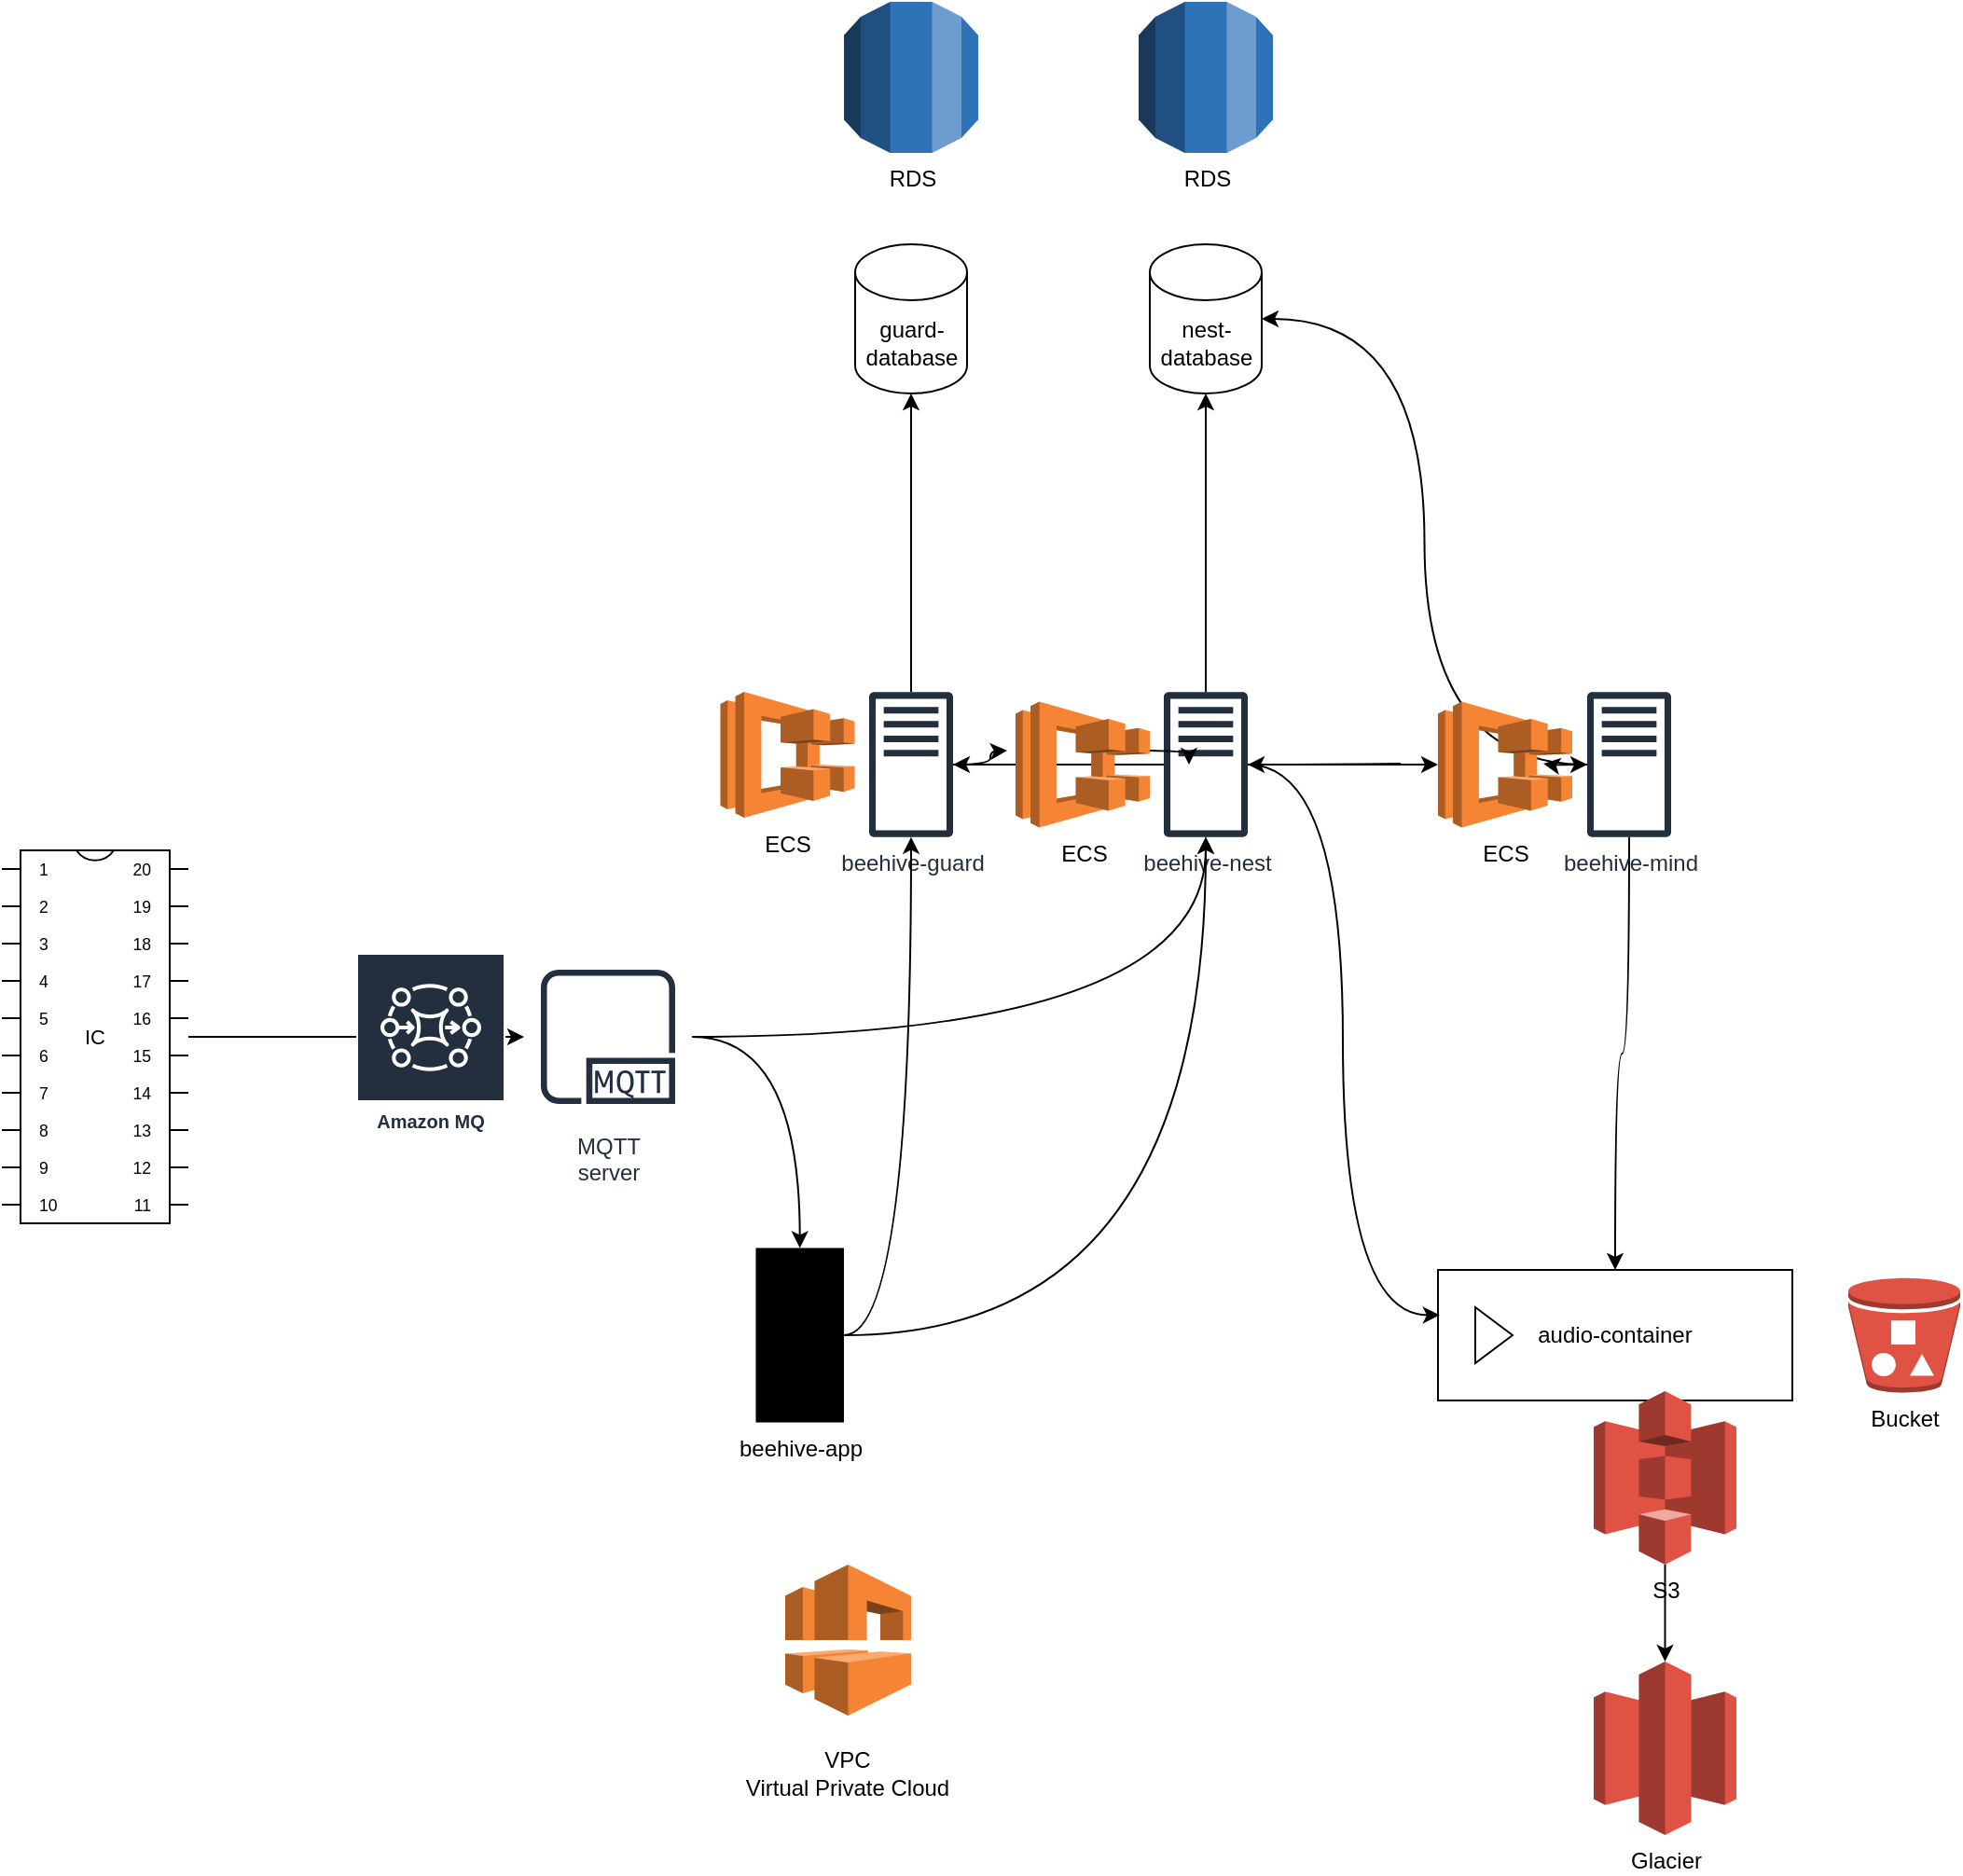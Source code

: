 <mxfile version="26.0.4">
  <diagram name="Page-1" id="0Ehuhb1XB6HRudho5oRP">
    <mxGraphModel dx="2537" dy="2084" grid="1" gridSize="10" guides="1" tooltips="1" connect="1" arrows="1" fold="1" page="1" pageScale="1" pageWidth="850" pageHeight="1100" math="0" shadow="0">
      <root>
        <mxCell id="0" />
        <mxCell id="1" parent="0" />
        <mxCell id="v3aUUR3QiwjMRuQs36bc-14" style="edgeStyle=orthogonalEdgeStyle;shape=connector;curved=1;rounded=0;orthogonalLoop=1;jettySize=auto;html=1;strokeColor=default;align=center;verticalAlign=middle;fontFamily=Helvetica;fontSize=11;fontColor=default;labelBackgroundColor=default;endArrow=classic;" parent="1" source="v3aUUR3QiwjMRuQs36bc-1" target="v3aUUR3QiwjMRuQs36bc-5" edge="1">
          <mxGeometry relative="1" as="geometry" />
        </mxCell>
        <mxCell id="v3aUUR3QiwjMRuQs36bc-15" style="edgeStyle=orthogonalEdgeStyle;shape=connector;curved=1;rounded=0;orthogonalLoop=1;jettySize=auto;html=1;strokeColor=default;align=center;verticalAlign=middle;fontFamily=Helvetica;fontSize=11;fontColor=default;labelBackgroundColor=default;endArrow=classic;" parent="1" source="v3aUUR3QiwjMRuQs36bc-1" target="v3aUUR3QiwjMRuQs36bc-2" edge="1">
          <mxGeometry relative="1" as="geometry" />
        </mxCell>
        <mxCell id="v3aUUR3QiwjMRuQs36bc-17" style="edgeStyle=orthogonalEdgeStyle;shape=connector;curved=1;rounded=0;orthogonalLoop=1;jettySize=auto;html=1;strokeColor=default;align=center;verticalAlign=middle;fontFamily=Helvetica;fontSize=11;fontColor=default;labelBackgroundColor=default;endArrow=classic;" parent="1" source="pweAOKBVjG3xuxcutzRM-15" target="v3aUUR3QiwjMRuQs36bc-3" edge="1">
          <mxGeometry relative="1" as="geometry" />
        </mxCell>
        <mxCell id="v3aUUR3QiwjMRuQs36bc-1" value="beehive-nest" style="sketch=0;outlineConnect=0;fontColor=#232F3E;gradientColor=none;fillColor=#232F3D;strokeColor=none;dashed=0;verticalLabelPosition=bottom;verticalAlign=top;align=center;html=1;fontSize=12;fontStyle=0;aspect=fixed;pointerEvents=1;shape=mxgraph.aws4.traditional_server;" parent="1" vertex="1">
          <mxGeometry x="403" y="180" width="45" height="78" as="geometry" />
        </mxCell>
        <mxCell id="v3aUUR3QiwjMRuQs36bc-13" style="edgeStyle=orthogonalEdgeStyle;shape=connector;curved=1;rounded=0;orthogonalLoop=1;jettySize=auto;html=1;strokeColor=default;align=center;verticalAlign=middle;fontFamily=Helvetica;fontSize=11;fontColor=default;labelBackgroundColor=default;endArrow=classic;" parent="1" source="v3aUUR3QiwjMRuQs36bc-2" target="v3aUUR3QiwjMRuQs36bc-6" edge="1">
          <mxGeometry relative="1" as="geometry" />
        </mxCell>
        <mxCell id="v3aUUR3QiwjMRuQs36bc-16" style="edgeStyle=orthogonalEdgeStyle;shape=connector;curved=1;rounded=0;orthogonalLoop=1;jettySize=auto;html=1;strokeColor=default;align=center;verticalAlign=middle;fontFamily=Helvetica;fontSize=11;fontColor=default;labelBackgroundColor=default;endArrow=classic;" parent="1" target="v3aUUR3QiwjMRuQs36bc-1" edge="1">
          <mxGeometry relative="1" as="geometry">
            <mxPoint x="395.5" y="211.5" as="sourcePoint" />
          </mxGeometry>
        </mxCell>
        <mxCell id="v3aUUR3QiwjMRuQs36bc-2" value="beehive-guard" style="sketch=0;outlineConnect=0;fontColor=#232F3E;gradientColor=none;fillColor=#232F3D;strokeColor=none;dashed=0;verticalLabelPosition=bottom;verticalAlign=top;align=center;html=1;fontSize=12;fontStyle=0;aspect=fixed;pointerEvents=1;shape=mxgraph.aws4.traditional_server;" parent="1" vertex="1">
          <mxGeometry x="245" y="180" width="45" height="78" as="geometry" />
        </mxCell>
        <mxCell id="v3aUUR3QiwjMRuQs36bc-18" style="edgeStyle=orthogonalEdgeStyle;shape=connector;curved=1;rounded=0;orthogonalLoop=1;jettySize=auto;html=1;strokeColor=default;align=center;verticalAlign=middle;fontFamily=Helvetica;fontSize=11;fontColor=default;labelBackgroundColor=default;endArrow=classic;" parent="1" target="v3aUUR3QiwjMRuQs36bc-1" edge="1">
          <mxGeometry relative="1" as="geometry">
            <mxPoint x="530" y="218.5" as="sourcePoint" />
          </mxGeometry>
        </mxCell>
        <mxCell id="v3aUUR3QiwjMRuQs36bc-19" style="edgeStyle=orthogonalEdgeStyle;shape=connector;curved=1;rounded=0;orthogonalLoop=1;jettySize=auto;html=1;strokeColor=default;align=center;verticalAlign=middle;fontFamily=Helvetica;fontSize=11;fontColor=default;labelBackgroundColor=default;endArrow=classic;" parent="1" source="v3aUUR3QiwjMRuQs36bc-3" target="v3aUUR3QiwjMRuQs36bc-7" edge="1">
          <mxGeometry relative="1" as="geometry" />
        </mxCell>
        <mxCell id="v3aUUR3QiwjMRuQs36bc-3" value="beehive-mind" style="sketch=0;outlineConnect=0;fontColor=#232F3E;gradientColor=none;fillColor=#232F3D;strokeColor=none;dashed=0;verticalLabelPosition=bottom;verticalAlign=top;align=center;html=1;fontSize=12;fontStyle=0;aspect=fixed;pointerEvents=1;shape=mxgraph.aws4.traditional_server;" parent="1" vertex="1">
          <mxGeometry x="630" y="180" width="45" height="78" as="geometry" />
        </mxCell>
        <mxCell id="v3aUUR3QiwjMRuQs36bc-9" style="edgeStyle=orthogonalEdgeStyle;rounded=0;orthogonalLoop=1;jettySize=auto;html=1;curved=1;" parent="1" source="v3aUUR3QiwjMRuQs36bc-4" target="v3aUUR3QiwjMRuQs36bc-1" edge="1">
          <mxGeometry relative="1" as="geometry" />
        </mxCell>
        <mxCell id="v3aUUR3QiwjMRuQs36bc-12" style="edgeStyle=orthogonalEdgeStyle;shape=connector;curved=1;rounded=0;orthogonalLoop=1;jettySize=auto;html=1;strokeColor=default;align=center;verticalAlign=middle;fontFamily=Helvetica;fontSize=11;fontColor=default;labelBackgroundColor=default;endArrow=classic;" parent="1" source="v3aUUR3QiwjMRuQs36bc-4" target="v3aUUR3QiwjMRuQs36bc-2" edge="1">
          <mxGeometry relative="1" as="geometry" />
        </mxCell>
        <mxCell id="v3aUUR3QiwjMRuQs36bc-4" value="beehive-app" style="sketch=0;verticalLabelPosition=bottom;sketch=0;aspect=fixed;html=1;verticalAlign=top;strokeColor=none;fillColor=#000000;align=center;outlineConnect=0;pointerEvents=1;shape=mxgraph.citrix2.mobile;" parent="1" vertex="1">
          <mxGeometry x="184.24" y="478.22" width="47.26" height="93.56" as="geometry" />
        </mxCell>
        <mxCell id="v3aUUR3QiwjMRuQs36bc-5" value="nest-database" style="shape=cylinder3;whiteSpace=wrap;html=1;boundedLbl=1;backgroundOutline=1;size=15;" parent="1" vertex="1">
          <mxGeometry x="395.5" y="-60" width="60" height="80" as="geometry" />
        </mxCell>
        <mxCell id="v3aUUR3QiwjMRuQs36bc-6" value="guard-database" style="shape=cylinder3;whiteSpace=wrap;html=1;boundedLbl=1;backgroundOutline=1;size=15;" parent="1" vertex="1">
          <mxGeometry x="237.5" y="-60" width="60" height="80" as="geometry" />
        </mxCell>
        <mxCell id="v3aUUR3QiwjMRuQs36bc-7" value="audio-container" style="html=1;whiteSpace=wrap;container=1;recursiveResize=0;collapsible=0;" parent="1" vertex="1">
          <mxGeometry x="550" y="490" width="190" height="70" as="geometry" />
        </mxCell>
        <mxCell id="v3aUUR3QiwjMRuQs36bc-8" value="" style="triangle;html=1;whiteSpace=wrap;" parent="v3aUUR3QiwjMRuQs36bc-7" vertex="1">
          <mxGeometry x="20" y="20" width="20" height="30" as="geometry" />
        </mxCell>
        <mxCell id="v3aUUR3QiwjMRuQs36bc-11" style="edgeStyle=orthogonalEdgeStyle;shape=connector;curved=1;rounded=0;orthogonalLoop=1;jettySize=auto;html=1;entryX=0.005;entryY=0.346;entryDx=0;entryDy=0;entryPerimeter=0;strokeColor=default;align=center;verticalAlign=middle;fontFamily=Helvetica;fontSize=11;fontColor=default;labelBackgroundColor=default;endArrow=classic;" parent="1" source="v3aUUR3QiwjMRuQs36bc-1" target="v3aUUR3QiwjMRuQs36bc-7" edge="1">
          <mxGeometry relative="1" as="geometry" />
        </mxCell>
        <mxCell id="v3aUUR3QiwjMRuQs36bc-21" style="edgeStyle=orthogonalEdgeStyle;shape=connector;curved=1;rounded=0;orthogonalLoop=1;jettySize=auto;html=1;entryX=1;entryY=0.5;entryDx=0;entryDy=0;entryPerimeter=0;strokeColor=default;align=center;verticalAlign=middle;fontFamily=Helvetica;fontSize=11;fontColor=default;labelBackgroundColor=default;endArrow=classic;" parent="1" source="v3aUUR3QiwjMRuQs36bc-3" target="v3aUUR3QiwjMRuQs36bc-5" edge="1">
          <mxGeometry relative="1" as="geometry" />
        </mxCell>
        <mxCell id="v3aUUR3QiwjMRuQs36bc-26" style="edgeStyle=orthogonalEdgeStyle;shape=connector;curved=1;rounded=0;orthogonalLoop=1;jettySize=auto;html=1;strokeColor=default;align=center;verticalAlign=middle;fontFamily=Helvetica;fontSize=11;fontColor=default;labelBackgroundColor=default;endArrow=classic;" parent="1" source="v3aUUR3QiwjMRuQs36bc-22" target="v3aUUR3QiwjMRuQs36bc-1" edge="1">
          <mxGeometry relative="1" as="geometry" />
        </mxCell>
        <mxCell id="v3aUUR3QiwjMRuQs36bc-27" style="edgeStyle=orthogonalEdgeStyle;shape=connector;curved=1;rounded=0;orthogonalLoop=1;jettySize=auto;html=1;strokeColor=default;align=center;verticalAlign=middle;fontFamily=Helvetica;fontSize=11;fontColor=default;labelBackgroundColor=default;endArrow=classic;" parent="1" source="v3aUUR3QiwjMRuQs36bc-22" target="v3aUUR3QiwjMRuQs36bc-4" edge="1">
          <mxGeometry relative="1" as="geometry" />
        </mxCell>
        <mxCell id="v3aUUR3QiwjMRuQs36bc-22" value="MQTT&lt;br&gt;server" style="sketch=0;outlineConnect=0;fontColor=#232F3E;gradientColor=none;strokeColor=#232F3E;fillColor=#ffffff;dashed=0;verticalLabelPosition=bottom;verticalAlign=top;align=center;html=1;fontSize=12;fontStyle=0;aspect=fixed;shape=mxgraph.aws4.resourceIcon;resIcon=mxgraph.aws4.mqtt_protocol;fontFamily=Helvetica;labelBackgroundColor=default;" parent="1" vertex="1">
          <mxGeometry x="60" y="320" width="90" height="90" as="geometry" />
        </mxCell>
        <mxCell id="v3aUUR3QiwjMRuQs36bc-25" style="edgeStyle=orthogonalEdgeStyle;shape=connector;curved=1;rounded=0;orthogonalLoop=1;jettySize=auto;html=1;strokeColor=default;align=center;verticalAlign=middle;fontFamily=Helvetica;fontSize=11;fontColor=default;labelBackgroundColor=default;endArrow=classic;" parent="1" source="v3aUUR3QiwjMRuQs36bc-24" target="v3aUUR3QiwjMRuQs36bc-22" edge="1">
          <mxGeometry relative="1" as="geometry" />
        </mxCell>
        <mxCell id="v3aUUR3QiwjMRuQs36bc-24" value="IC" style="shadow=0;dashed=0;align=center;html=1;strokeWidth=1;shape=mxgraph.electrical.logic_gates.dual_inline_ic;labelNames=a,b,c,d,e,f,g,h,i,j,k,l,m,n,o,p,q,r,s,t;whiteSpace=wrap;fontFamily=Helvetica;fontSize=11;fontColor=default;labelBackgroundColor=default;" parent="1" vertex="1">
          <mxGeometry x="-220" y="265" width="100" height="200" as="geometry" />
        </mxCell>
        <mxCell id="2jDkGB8KF75_uQe-T3II-3" style="edgeStyle=orthogonalEdgeStyle;rounded=0;orthogonalLoop=1;jettySize=auto;html=1;" edge="1" parent="1" source="pweAOKBVjG3xuxcutzRM-1" target="2jDkGB8KF75_uQe-T3II-2">
          <mxGeometry relative="1" as="geometry" />
        </mxCell>
        <mxCell id="pweAOKBVjG3xuxcutzRM-1" value="S3" style="outlineConnect=0;dashed=0;verticalLabelPosition=bottom;verticalAlign=top;align=center;html=1;shape=mxgraph.aws3.s3;fillColor=#E05243;gradientColor=none;" parent="1" vertex="1">
          <mxGeometry x="633.5" y="555" width="76.5" height="93" as="geometry" />
        </mxCell>
        <mxCell id="pweAOKBVjG3xuxcutzRM-3" value="Bucket" style="outlineConnect=0;dashed=0;verticalLabelPosition=bottom;verticalAlign=top;align=center;html=1;shape=mxgraph.aws3.bucket_with_objects;fillColor=#E05243;gradientColor=none;" parent="1" vertex="1">
          <mxGeometry x="770" y="494.25" width="60" height="61.5" as="geometry" />
        </mxCell>
        <mxCell id="pweAOKBVjG3xuxcutzRM-8" value="RDS" style="outlineConnect=0;dashed=0;verticalLabelPosition=bottom;verticalAlign=top;align=center;html=1;shape=mxgraph.aws3.rds;fillColor=#2E73B8;gradientColor=none;" parent="1" vertex="1">
          <mxGeometry x="389.5" y="-190" width="72" height="81" as="geometry" />
        </mxCell>
        <mxCell id="pweAOKBVjG3xuxcutzRM-9" value="RDS" style="outlineConnect=0;dashed=0;verticalLabelPosition=bottom;verticalAlign=top;align=center;html=1;shape=mxgraph.aws3.rds;fillColor=#2E73B8;gradientColor=none;" parent="1" vertex="1">
          <mxGeometry x="231.5" y="-190" width="72" height="81" as="geometry" />
        </mxCell>
        <mxCell id="pweAOKBVjG3xuxcutzRM-10" value="" style="edgeStyle=orthogonalEdgeStyle;shape=connector;curved=1;rounded=0;orthogonalLoop=1;jettySize=auto;html=1;strokeColor=default;align=center;verticalAlign=middle;fontFamily=Helvetica;fontSize=11;fontColor=default;labelBackgroundColor=default;endArrow=classic;" parent="1" source="v3aUUR3QiwjMRuQs36bc-2" edge="1">
          <mxGeometry relative="1" as="geometry">
            <mxPoint x="290" y="219" as="sourcePoint" />
            <mxPoint x="319" y="211.5" as="targetPoint" />
          </mxGeometry>
        </mxCell>
        <mxCell id="pweAOKBVjG3xuxcutzRM-12" value="" style="edgeStyle=orthogonalEdgeStyle;shape=connector;curved=1;rounded=0;orthogonalLoop=1;jettySize=auto;html=1;strokeColor=default;align=center;verticalAlign=middle;fontFamily=Helvetica;fontSize=11;fontColor=default;labelBackgroundColor=default;endArrow=classic;" parent="1" source="v3aUUR3QiwjMRuQs36bc-3" edge="1">
          <mxGeometry relative="1" as="geometry">
            <mxPoint x="630" y="219" as="sourcePoint" />
            <mxPoint x="606.5" y="218.5" as="targetPoint" />
          </mxGeometry>
        </mxCell>
        <mxCell id="pweAOKBVjG3xuxcutzRM-14" value="ECS" style="outlineConnect=0;dashed=0;verticalLabelPosition=bottom;verticalAlign=top;align=center;html=1;shape=mxgraph.aws3.ecs;fillColor=#F58534;gradientColor=none;" parent="1" vertex="1">
          <mxGeometry x="323.5" y="185.25" width="72" height="67.5" as="geometry" />
        </mxCell>
        <mxCell id="pweAOKBVjG3xuxcutzRM-16" value="" style="edgeStyle=orthogonalEdgeStyle;shape=connector;curved=1;rounded=0;orthogonalLoop=1;jettySize=auto;html=1;strokeColor=default;align=center;verticalAlign=middle;fontFamily=Helvetica;fontSize=11;fontColor=default;labelBackgroundColor=default;endArrow=classic;" parent="1" source="v3aUUR3QiwjMRuQs36bc-1" target="pweAOKBVjG3xuxcutzRM-15" edge="1">
          <mxGeometry relative="1" as="geometry">
            <mxPoint x="448" y="219" as="sourcePoint" />
            <mxPoint x="630" y="219" as="targetPoint" />
          </mxGeometry>
        </mxCell>
        <mxCell id="pweAOKBVjG3xuxcutzRM-15" value="ECS" style="outlineConnect=0;dashed=0;verticalLabelPosition=bottom;verticalAlign=top;align=center;html=1;shape=mxgraph.aws3.ecs;fillColor=#F58534;gradientColor=none;" parent="1" vertex="1">
          <mxGeometry x="550" y="185.25" width="72" height="67.5" as="geometry" />
        </mxCell>
        <mxCell id="pweAOKBVjG3xuxcutzRM-17" value="ECS" style="outlineConnect=0;dashed=0;verticalLabelPosition=bottom;verticalAlign=top;align=center;html=1;shape=mxgraph.aws3.ecs;fillColor=#F58534;gradientColor=none;" parent="1" vertex="1">
          <mxGeometry x="165.26" y="180" width="72" height="67.5" as="geometry" />
        </mxCell>
        <mxCell id="pweAOKBVjG3xuxcutzRM-19" value="" style="outlineConnect=0;dashed=0;verticalLabelPosition=bottom;verticalAlign=top;align=center;html=1;shape=mxgraph.aws3.vpc;fillColor=#F58534;gradientColor=none;" parent="1" vertex="1">
          <mxGeometry x="200" y="648" width="67.5" height="81" as="geometry" />
        </mxCell>
        <mxCell id="pweAOKBVjG3xuxcutzRM-20" value="Amazon MQ" style="sketch=0;outlineConnect=0;fontColor=#232F3E;gradientColor=none;strokeColor=#ffffff;fillColor=#232F3E;dashed=0;verticalLabelPosition=middle;verticalAlign=bottom;align=center;html=1;whiteSpace=wrap;fontSize=10;fontStyle=1;spacing=3;shape=mxgraph.aws4.productIcon;prIcon=mxgraph.aws4.mq;" parent="1" vertex="1">
          <mxGeometry x="-30" y="320" width="80" height="100" as="geometry" />
        </mxCell>
        <mxCell id="pweAOKBVjG3xuxcutzRM-21" value="VPC&lt;br&gt;Virtual Private Cloud" style="text;html=1;align=center;verticalAlign=middle;resizable=0;points=[];autosize=1;strokeColor=none;fillColor=none;" parent="1" vertex="1">
          <mxGeometry x="167.5" y="740" width="130" height="40" as="geometry" />
        </mxCell>
        <mxCell id="2jDkGB8KF75_uQe-T3II-2" value="Glacier" style="outlineConnect=0;dashed=0;verticalLabelPosition=bottom;verticalAlign=top;align=center;html=1;shape=mxgraph.aws3.glacier;fillColor=#E05243;gradientColor=none;" vertex="1" parent="1">
          <mxGeometry x="633.5" y="700" width="76.5" height="93" as="geometry" />
        </mxCell>
      </root>
    </mxGraphModel>
  </diagram>
</mxfile>
